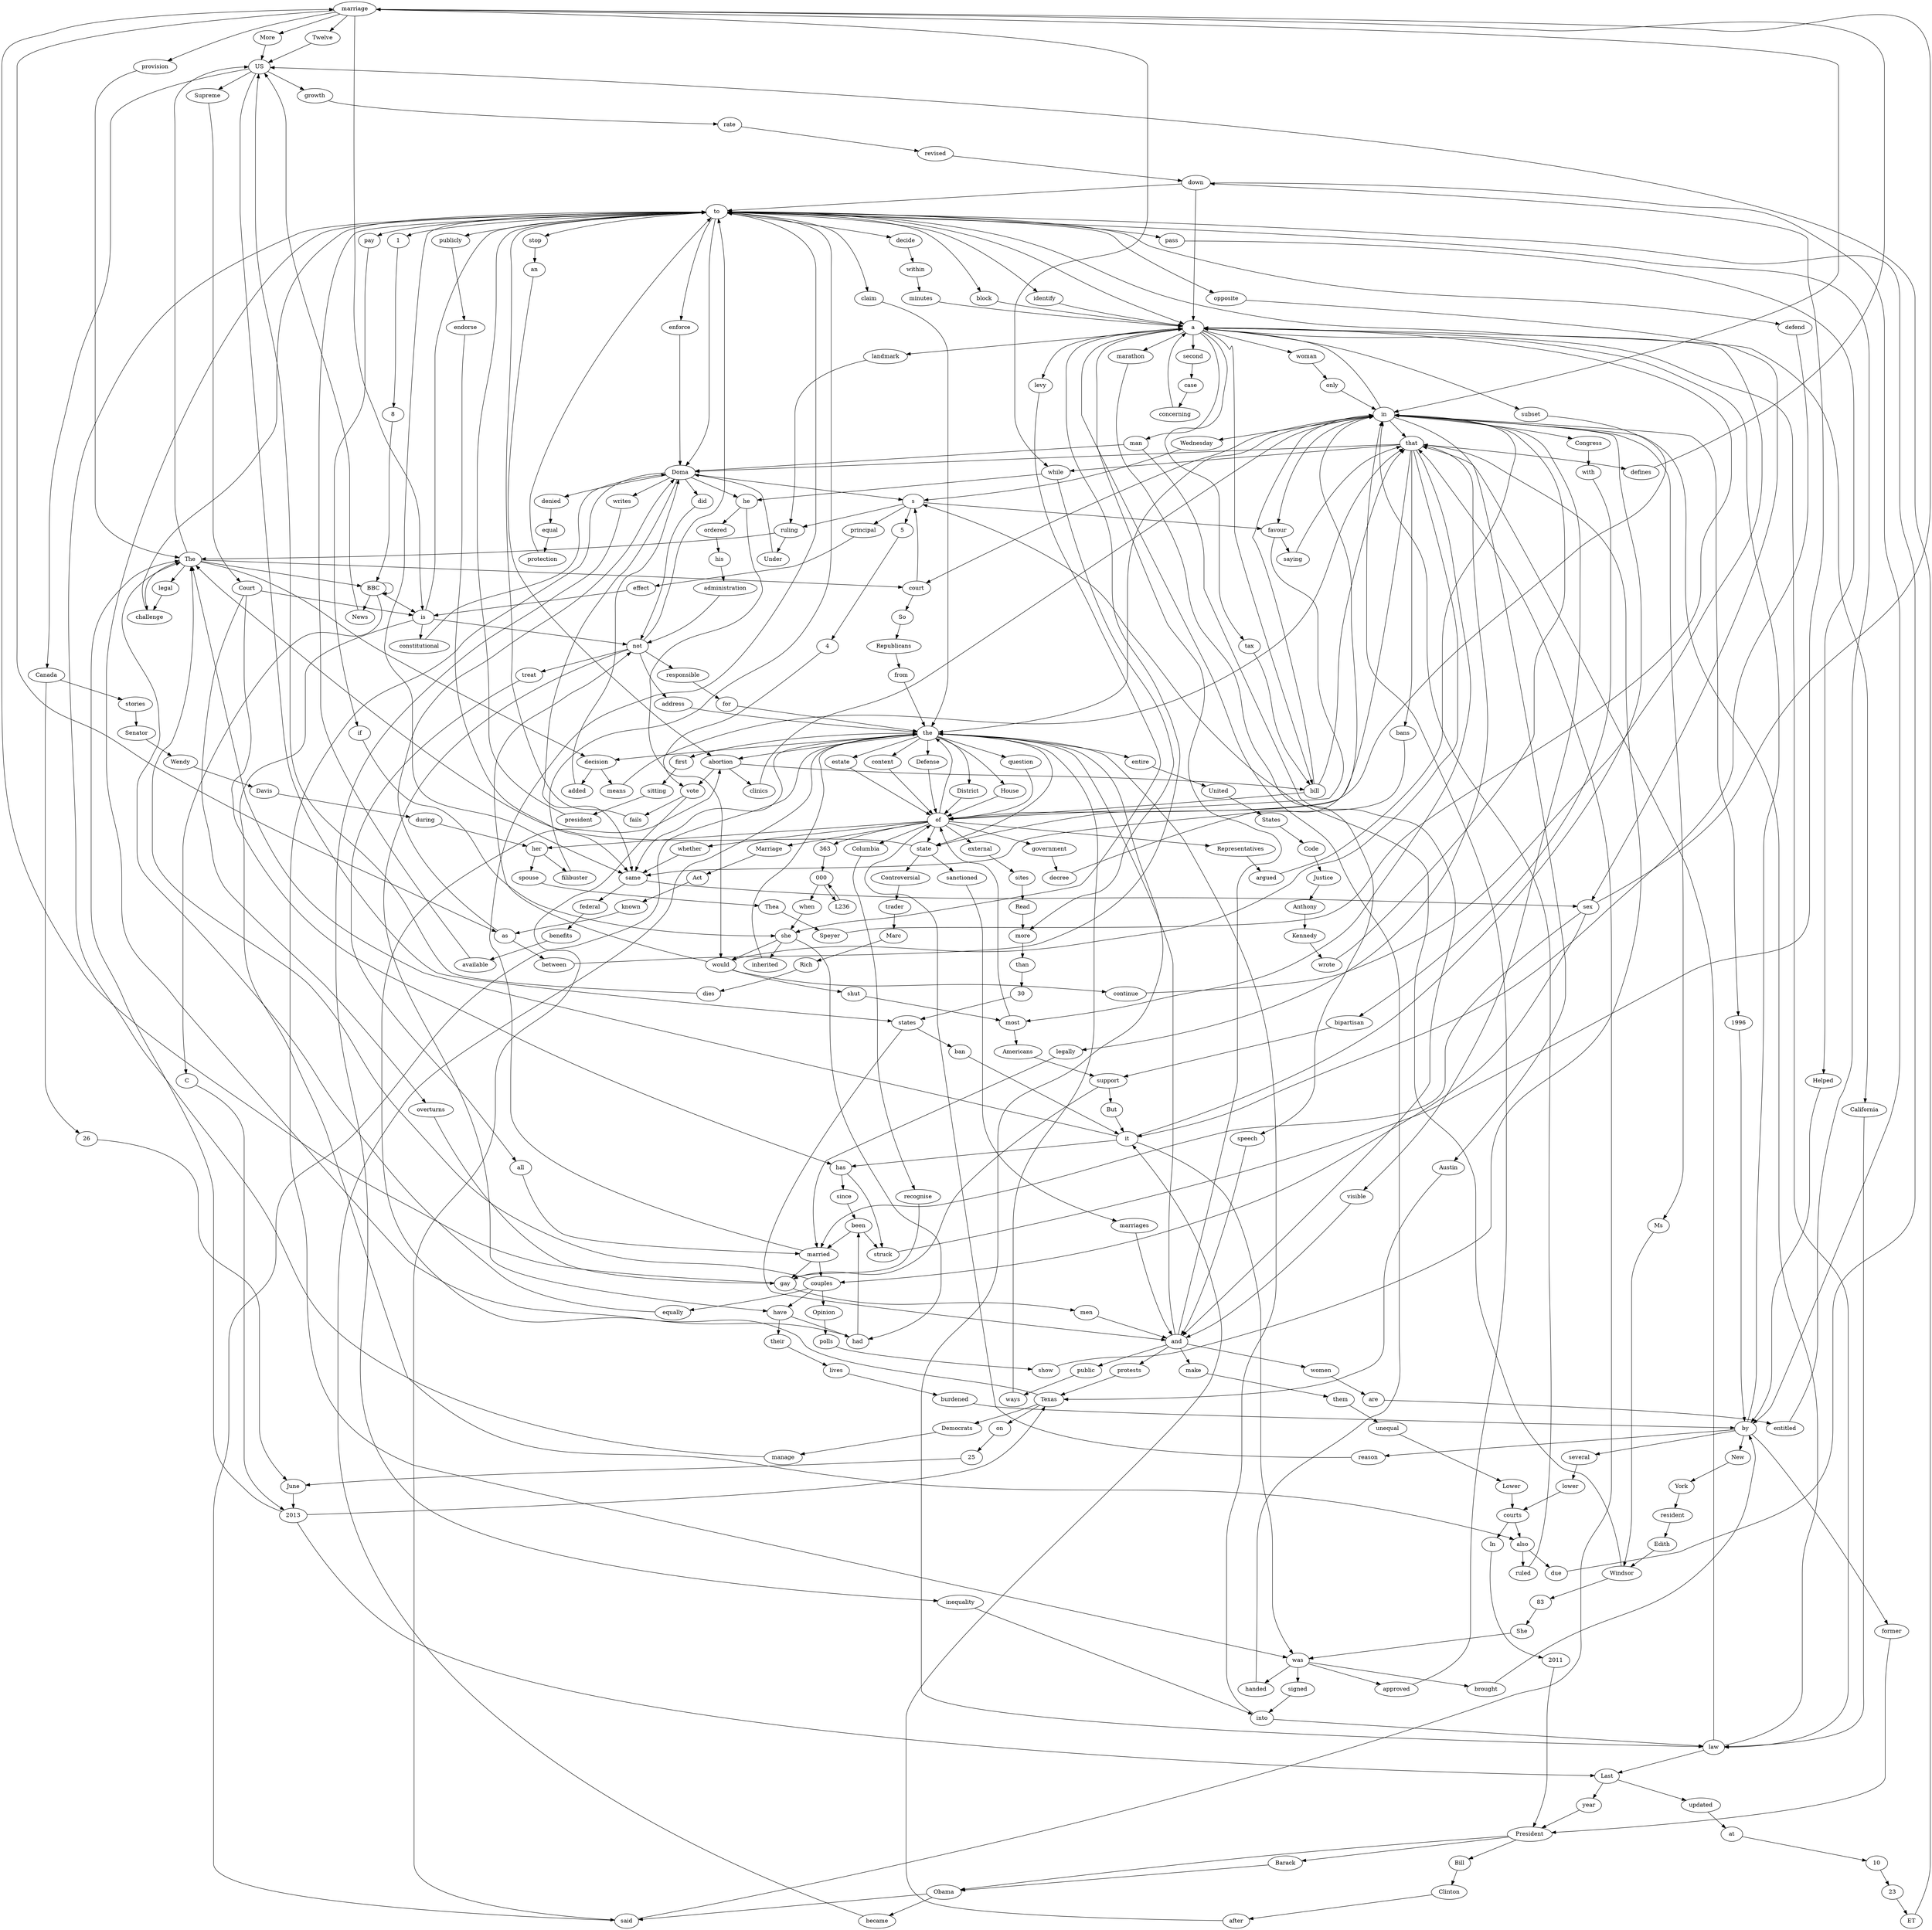 digraph g {
"marriage" -> "More";
"June" -> "2013";
"ban" -> "it";
"approved" -> "in";
"saying" -> "that";
"president" -> "to";
"US" -> "growth";
"and" -> "make";
"a" -> "woman";
"overturns" -> "gay";
"several" -> "lower";
"man" -> "Doma";
"s" -> "ruling";
"when" -> "she";
"a" -> "landmark";
"marriage" -> "in";
"bill" -> "in";
"not" -> "to";
"to" -> "1";
"Wendy" -> "Davis";
"L236" -> "000";
"publicly" -> "endorse";
"marriage" -> "provision";
"manage" -> "to";
"it" -> "was";
"marriage" -> "is";
"Act" -> "known";
"Read" -> "more";
"of" -> "external";
"it" -> "The";
"ruled" -> "in";
"abortion" -> "bill";
"as" -> "between";
"The" -> "challenge";
"the" -> "District";
"at" -> "10";
"same" -> "federal";
"House" -> "of";
"first" -> "sitting";
"stories" -> "Senator";
"concerning" -> "a";
"to" -> "a";
"She" -> "was";
"since" -> "been";
"Obama" -> "became";
"Canada" -> "26";
"decision" -> "added";
"opposite" -> "sex";
"she" -> "inherited";
"trader" -> "Marc";
"President" -> "Barack";
"The" -> "US";
"same" -> "sex";
"Speyer" -> "a";
"that" -> "most";
"1" -> "8";
"8" -> "BBC";
"with" -> "bipartisan";
"writes" -> "inequality";
"states" -> "ban";
"Helped" -> "by";
"s" -> "principal";
"not" -> "responsible";
"not" -> "have";
"Ms" -> "Windsor";
"couples" -> "have";
"and" -> "public";
"vote" -> "fails";
"5" -> "4";
"question" -> "of";
"that" -> "defines";
"Doma" -> "s";
"content" -> "of";
"fails" -> "to";
"most" -> "of";
"state" -> "sanctioned";
"in" -> "that";
"BBC" -> "News";
"Defense" -> "of";
"after" -> "it";
"would" -> "shut";
"New" -> "York";
"revised" -> "down";
"Lower" -> "courts";
"responsible" -> "for";
"enforce" -> "Doma";
"would" -> "not";
"sanctioned" -> "marriages";
"the" -> "entire";
"within" -> "minutes";
"decision" -> "means";
"83" -> "She";
"Clinton" -> "after";
"s" -> "5";
"000" -> "when";
"claim" -> "the";
"in" -> "Austin";
"The" -> "court";
"couples" -> "Opinion";
"also" -> "due";
"Windsor" -> "s";
"bill" -> "that";
"4" -> "vote";
"to" -> "enforce";
"Congress" -> "with";
"Anthony" -> "Kennedy";
"was" -> "brought";
"of" -> "her";
"Court" -> "overturns";
"court" -> "s";
"growth" -> "rate";
"Doma" -> "same";
"the" -> "House";
"argued" -> "in";
"the" -> "state";
"a" -> "California";
"wrote" -> "in";
"and" -> "the";
"courts" -> "also";
"abortion" -> "clinics";
"Democrats" -> "manage";
"York" -> "resident";
"bill" -> "of";
"Court" -> "has";
"Marc" -> "Rich";
"BBC" -> "is";
"decide" -> "within";
"external" -> "sites";
"a" -> "bill";
"000" -> "L236";
"for" -> "the";
"her" -> "spouse";
"Davis" -> "during";
"rate" -> "revised";
"Last" -> "year";
"US" -> "Supreme";
"state" -> "Controversial";
"also" -> "ruled";
"363" -> "000";
"to" -> "pass";
"said" -> "the";
"The" -> "BBC";
"she" -> "would";
"equal" -> "protection";
"support" -> "gay";
"more" -> "than";
"treat" -> "all";
"most" -> "Americans";
"2013" -> "Texas";
"sex" -> "marriage";
"abortion" -> "vote";
"is" -> "not";
"ordered" -> "his";
"the" -> "decision";
"been" -> "married";
"sex" -> "married";
"address" -> "the";
"BBC" -> "BBC";
"In" -> "2011";
"to" -> "Doma";
"sex" -> "couples";
"means" -> "that";
"So" -> "Republicans";
"been" -> "struck";
"defend" -> "it";
"law" -> "that";
"Last" -> "updated";
"did" -> "not";
"to" -> "opposite";
"sitting" -> "president";
"than" -> "30";
"inequality" -> "into";
"couples" -> "The";
"bipartisan" -> "support";
"he" -> "ordered";
"Americans" -> "support";
"US" -> "states";
"identify" -> "a";
"Doma" -> "denied";
"his" -> "administration";
"it" -> "has";
"defines" -> "marriage";
"Justice" -> "Anthony";
"10" -> "23";
"it" -> "in";
"recognise" -> "gay";
"an" -> "abortion";
"that" -> "Doma";
"to" -> "identify";
"is" -> "constitutional";
"that" -> "while";
"that" -> "state";
"a" -> "tax";
"Republicans" -> "from";
"Columbia" -> "recognise";
"was" -> "approved";
"Rich" -> "dies";
"show" -> "that";
"vote" -> "said";
"Obama" -> "said";
"25" -> "June";
"News" -> "US";
"woman" -> "only";
"marathon" -> "speech";
"down" -> "by";
"the" -> "first";
"states" -> "and";
"Texas" -> "on";
"and" -> "a";
"Barack" -> "Obama";
"is" -> "also";
"Kennedy" -> "wrote";
"Code" -> "Justice";
"legal" -> "challenge";
"constitutional" -> "Doma";
"2011" -> "President";
"sites" -> "Read";
"support" -> "But";
"that" -> "legally";
"equally" -> "The";
"couples" -> "equally";
"ruling" -> "Under";
"polls" -> "show";
"men" -> "and";
"has" -> "struck";
"a" -> "marathon";
"have" -> "their";
"known" -> "as";
"The" -> "decision";
"and" -> "protests";
"he" -> "would";
"BBC" -> "C";
"all" -> "married";
"2013" -> "Last";
"resident" -> "Edith";
"year" -> "President";
"speech" -> "and";
"lives" -> "burdened";
"ruling" -> "The";
"Marriage" -> "Act";
"a" -> "second";
"marriage" -> "Twelve";
"lower" -> "courts";
"spouse" -> "Thea";
"Texas" -> "abortion";
"would" -> "continue";
"on" -> "25";
"make" -> "them";
"effect" -> "is";
"stop" -> "an";
"Supreme" -> "Court";
"in" -> "court";
"pay" -> "if";
"updated" -> "at";
"to" -> "publicly";
"former" -> "President";
"endorse" -> "same";
"federal" -> "benefits";
"2013" -> "The";
"landmark" -> "ruling";
"handed" -> "a";
"she" -> "had";
"only" -> "in";
"Under" -> "Doma";
"to" -> "stop";
"Texas" -> "Democrats";
"man" -> "and";
"was" -> "signed";
"United" -> "States";
"by" -> "a";
"entitled" -> "to";
"the" -> "Defense";
"denied" -> "equal";
"available" -> "to";
"in" -> "Congress";
"US" -> "Canada";
"legally" -> "married";
"married" -> "gay";
"down" -> "a";
"to" -> "defend";
"marriages" -> "and";
"23" -> "ET";
"Court" -> "is";
"burdened" -> "by";
"of" -> "the";
"But" -> "it";
"protection" -> "to";
"pass" -> "Helped";
"added" -> "Doma";
"by" -> "New";
"tax" -> "bill";
"to" -> "block";
"government" -> "decree";
"favour" -> "saying";
"ways" -> "the";
"Doma" -> "was";
"have" -> "had";
"decree" -> "in";
"of" -> "government";
"gay" -> "marriage";
"bans" -> "same";
"as" -> "Doma";
"in" -> "favour";
"District" -> "of";
"President" -> "Bill";
"due" -> "to";
"to" -> "decide";
"not" -> "treat";
"marriage" -> "as";
"Thea" -> "Speyer";
"public" -> "ways";
"of" -> "Columbia";
"30" -> "states";
"in" -> "the";
"case" -> "concerning";
"while" -> "more";
"1996" -> "by";
"had" -> "been";
"Bill" -> "Clinton";
"principal" -> "effect";
"Edith" -> "Windsor";
"clinics" -> "in";
"The" -> "legal";
"unequal" -> "Lower";
"in" -> "Ms";
"of" -> "Representatives";
"inherited" -> "the";
"Wednesday" -> "s";
"continue" -> "to";
"26" -> "June";
"their" -> "lives";
"block" -> "a";
"California" -> "law";
"a" -> "subset";
"the" -> "estate";
"Doma" -> "did";
"States" -> "Code";
"of" -> "363";
"into" -> "law";
"law" -> "in";
"married" -> "couples";
"the" -> "same";
"by" -> "reason";
"them" -> "unequal";
"are" -> "entitled";
"courts" -> "In";
"ET" -> "US";
"marriage" -> "while";
"state" -> "The";
"between" -> "a";
"filibuster" -> "to";
"to" -> "claim";
"had" -> "to";
"that" -> "would";
"Doma" -> "he";
"in" -> "visible";
"became" -> "the";
"challenge" -> "to";
"to" -> "pay";
"Opinion" -> "polls";
"struck" -> "down";
"Twelve" -> "US";
"a" -> "law";
"visible" -> "and";
"her" -> "filibuster";
"by" -> "several";
"second" -> "case";
"brought" -> "by";
"President" -> "Obama";
"that" -> "bans";
"favour" -> "of";
"Senator" -> "Wendy";
"Windsor" -> "83";
"Representatives" -> "argued";
"subset" -> "of";
"More" -> "US";
"a" -> "levy";
"in" -> "a";
"in" -> "Wednesday";
"by" -> "former";
"law" -> "Last";
"from" -> "the";
"of" -> "whether";
"administration" -> "not";
"court" -> "So";
"of" -> "Marriage";
"Controversial" -> "trader";
"to" -> "same";
"C" -> "2013";
"gay" -> "men";
"benefits" -> "available";
"in" -> "1996";
"if" -> "she";
"was" -> "handed";
"and" -> "women";
"Doma" -> "writes";
"down" -> "to";
"the" -> "abortion";
"Austin" -> "Texas";
"s" -> "favour";
"has" -> "since";
"not" -> "address";
"estate" -> "of";
"levy" -> "she";
"Canada" -> "stories";
"is" -> "to";
"the" -> "question";
"provision" -> "The";
"of" -> "state";
"women" -> "are";
"minutes" -> "a";
"married" -> "to";
"into" -> "the";
"entire" -> "United";
"the" -> "law";
"whether" -> "same";
"while" -> "he";
"the" -> "content";
"signed" -> "into";
"reason" -> "of";
"protests" -> "Texas";
"during" -> "her";
"said" -> "that";
"dies" -> "US";
"a" -> "man";
"shut" -> "most";
}
